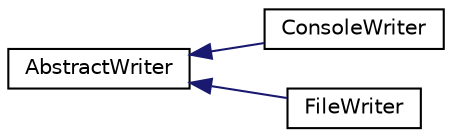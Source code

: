 digraph "Graphical Class Hierarchy"
{
 // INTERACTIVE_SVG=YES
  edge [fontname="Helvetica",fontsize="10",labelfontname="Helvetica",labelfontsize="10"];
  node [fontname="Helvetica",fontsize="10",shape=record];
  rankdir="LR";
  Node1 [label="AbstractWriter",height=0.2,width=0.4,color="black", fillcolor="white", style="filled",URL="$class_abstract_writer.html"];
  Node1 -> Node2 [dir="back",color="midnightblue",fontsize="10",style="solid",fontname="Helvetica"];
  Node2 [label="ConsoleWriter",height=0.2,width=0.4,color="black", fillcolor="white", style="filled",URL="$class_console_writer.html"];
  Node1 -> Node3 [dir="back",color="midnightblue",fontsize="10",style="solid",fontname="Helvetica"];
  Node3 [label="FileWriter",height=0.2,width=0.4,color="black", fillcolor="white", style="filled",URL="$class_file_writer.html"];
}
